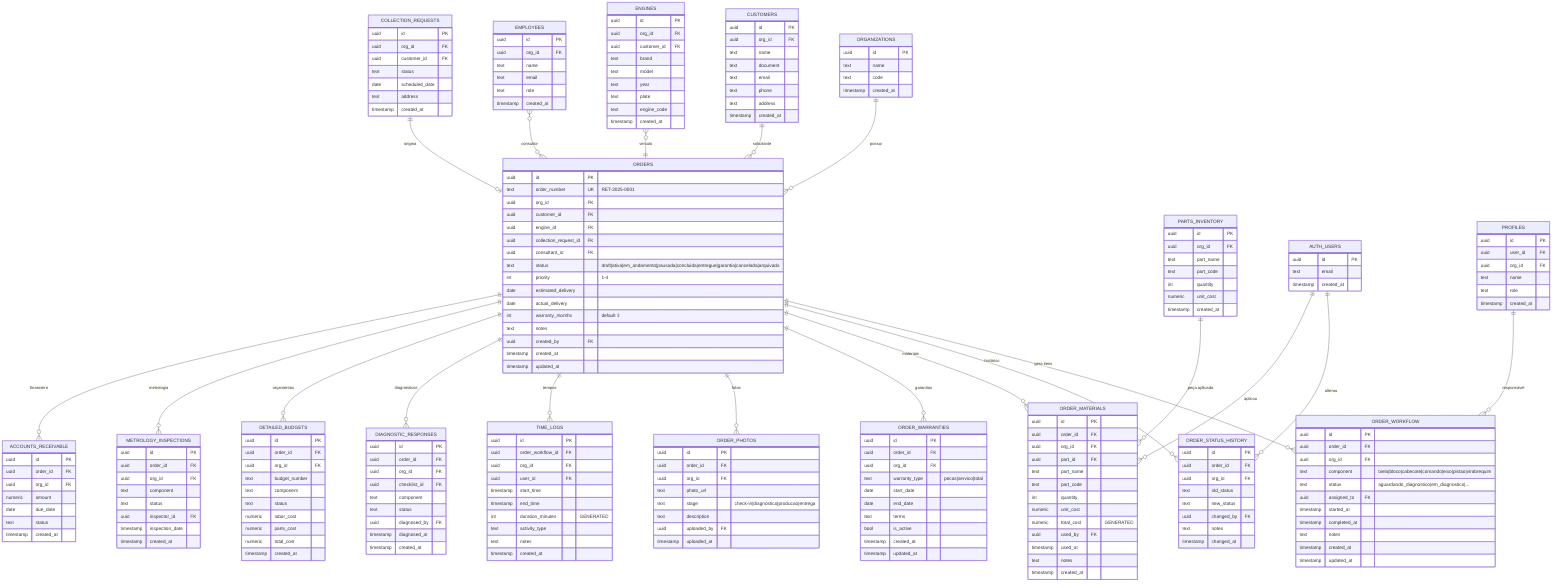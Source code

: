 erDiagram
    ORGANIZATIONS ||--o{ ORDERS : "possui"
    CUSTOMERS ||--o{ ORDERS : "solicitante"
    ENGINES }o--|| ORDERS : "veículo"
    EMPLOYEES }o--o{ ORDERS : "consultor"
    COLLECTION_REQUESTS ||--o| ORDERS : "origina"
    
    ORDERS ||--o{ ORDER_WORKFLOW : "gera itens"
    ORDERS ||--o{ ORDER_STATUS_HISTORY : "histórico"
    ORDERS ||--o{ ORDER_MATERIALS : "materiais"
    ORDERS ||--o{ ORDER_WARRANTIES : "garantias"
    ORDERS ||--o{ ORDER_PHOTOS : "fotos"
    ORDERS ||--o{ TIME_LOGS : "tempos"
    ORDERS ||--o{ DIAGNOSTIC_RESPONSES : "diagnósticos"
    ORDERS ||--o{ DETAILED_BUDGETS : "orçamentos"
    ORDERS ||--o{ METROLOGY_INSPECTIONS : "metrologia"
    ORDERS ||--o{ ACCOUNTS_RECEIVABLE : "financeiro"
    
    PARTS_INVENTORY ||--o{ ORDER_MATERIALS : "peça aplicada"
    AUTH_USERS ||--o{ ORDER_STATUS_HISTORY : "alterou"
    AUTH_USERS ||--o{ ORDER_MATERIALS : "aplicou"
    PROFILES ||--o{ ORDER_WORKFLOW : "responsável"

    ORGANIZATIONS {
        uuid id PK
        text name
        text code
        timestamp created_at
    }

    CUSTOMERS {
        uuid id PK
        uuid org_id FK
        text name
        text document
        text email
        text phone
        text address
        timestamp created_at
    }

    ENGINES {
        uuid id PK
        uuid org_id FK
        uuid customer_id FK
        text brand
        text model
        text year
        text plate
        text engine_code
        timestamp created_at
    }

    EMPLOYEES {
        uuid id PK
        uuid org_id FK
        text name
        text email
        text role
        timestamp created_at
    }

    COLLECTION_REQUESTS {
        uuid id PK
        uuid org_id FK
        uuid customer_id FK
        text status
        date scheduled_date
        text address
        timestamp created_at
    }

    ORDERS {
        uuid id PK
        text order_number UK "RET-2025-0001"
        uuid org_id FK
        uuid customer_id FK
        uuid engine_id FK
        uuid collection_request_id FK
        uuid consultant_id FK
        text status "draft|ativa|em_andamento|pausada|concluida|entregue|garantia|cancelada|arquivada"
        int priority "1-4"
        date estimated_delivery
        date actual_delivery
        int warranty_months "default 3"
        text notes
        uuid created_by FK
        timestamp created_at
        timestamp updated_at
    }

    ORDER_WORKFLOW {
        uuid id PK
        uuid order_id FK
        uuid org_id FK
        text component "biela|bloco|cabecote|comando|eixo|pistao|virabrequim"
        text status "aguardando_diagnostico|em_diagnostico|..."
        uuid assigned_to FK
        timestamp started_at
        timestamp completed_at
        text notes
        timestamp created_at
        timestamp updated_at
    }

    ORDER_STATUS_HISTORY {
        uuid id PK
        uuid order_id FK
        uuid org_id FK
        text old_status
        text new_status
        uuid changed_by FK
        text notes
        timestamp changed_at
    }

    ORDER_MATERIALS {
        uuid id PK
        uuid order_id FK
        uuid org_id FK
        uuid part_id FK
        text part_name
        text part_code
        int quantity
        numeric unit_cost
        numeric total_cost "GENERATED"
        uuid used_by FK
        timestamp used_at
        text notes
        timestamp created_at
    }

    ORDER_WARRANTIES {
        uuid id PK
        uuid order_id FK
        uuid org_id FK
        text warranty_type "pecas|servico|total"
        date start_date
        date end_date
        text terms
        bool is_active
        timestamp created_at
        timestamp updated_at
    }

    ORDER_PHOTOS {
        uuid id PK
        uuid order_id FK
        uuid org_id FK
        text photo_url
        text stage "check-in|diagnostico|producao|entrega"
        text description
        uuid uploaded_by FK
        timestamp uploaded_at
    }

    TIME_LOGS {
        uuid id PK
        uuid order_workflow_id FK
        uuid org_id FK
        uuid user_id FK
        timestamp start_time
        timestamp end_time
        int duration_minutes "GENERATED"
        text activity_type
        text notes
        timestamp created_at
    }

    DIAGNOSTIC_RESPONSES {
        uuid id PK
        uuid order_id FK
        uuid org_id FK
        uuid checklist_id FK
        text component
        text status
        uuid diagnosed_by FK
        timestamp diagnosed_at
        timestamp created_at
    }

    DETAILED_BUDGETS {
        uuid id PK
        uuid order_id FK
        uuid org_id FK
        text budget_number
        text component
        text status
        numeric labor_cost
        numeric parts_cost
        numeric total_cost
        timestamp created_at
    }

    METROLOGY_INSPECTIONS {
        uuid id PK
        uuid order_id FK
        uuid org_id FK
        text component
        text status
        uuid inspector_id FK
        timestamp inspection_date
        timestamp created_at
    }

    ACCOUNTS_RECEIVABLE {
        uuid id PK
        uuid order_id FK
        uuid org_id FK
        numeric amount
        date due_date
        text status
        timestamp created_at
    }

    PARTS_INVENTORY {
        uuid id PK
        uuid org_id FK
        text part_name
        text part_code
        int quantity
        numeric unit_cost
        timestamp created_at
    }

    AUTH_USERS {
        uuid id PK
        text email
        timestamp created_at
    }

    PROFILES {
        uuid id PK
        uuid user_id FK
        uuid org_id FK
        text name
        text role
        timestamp created_at
    }